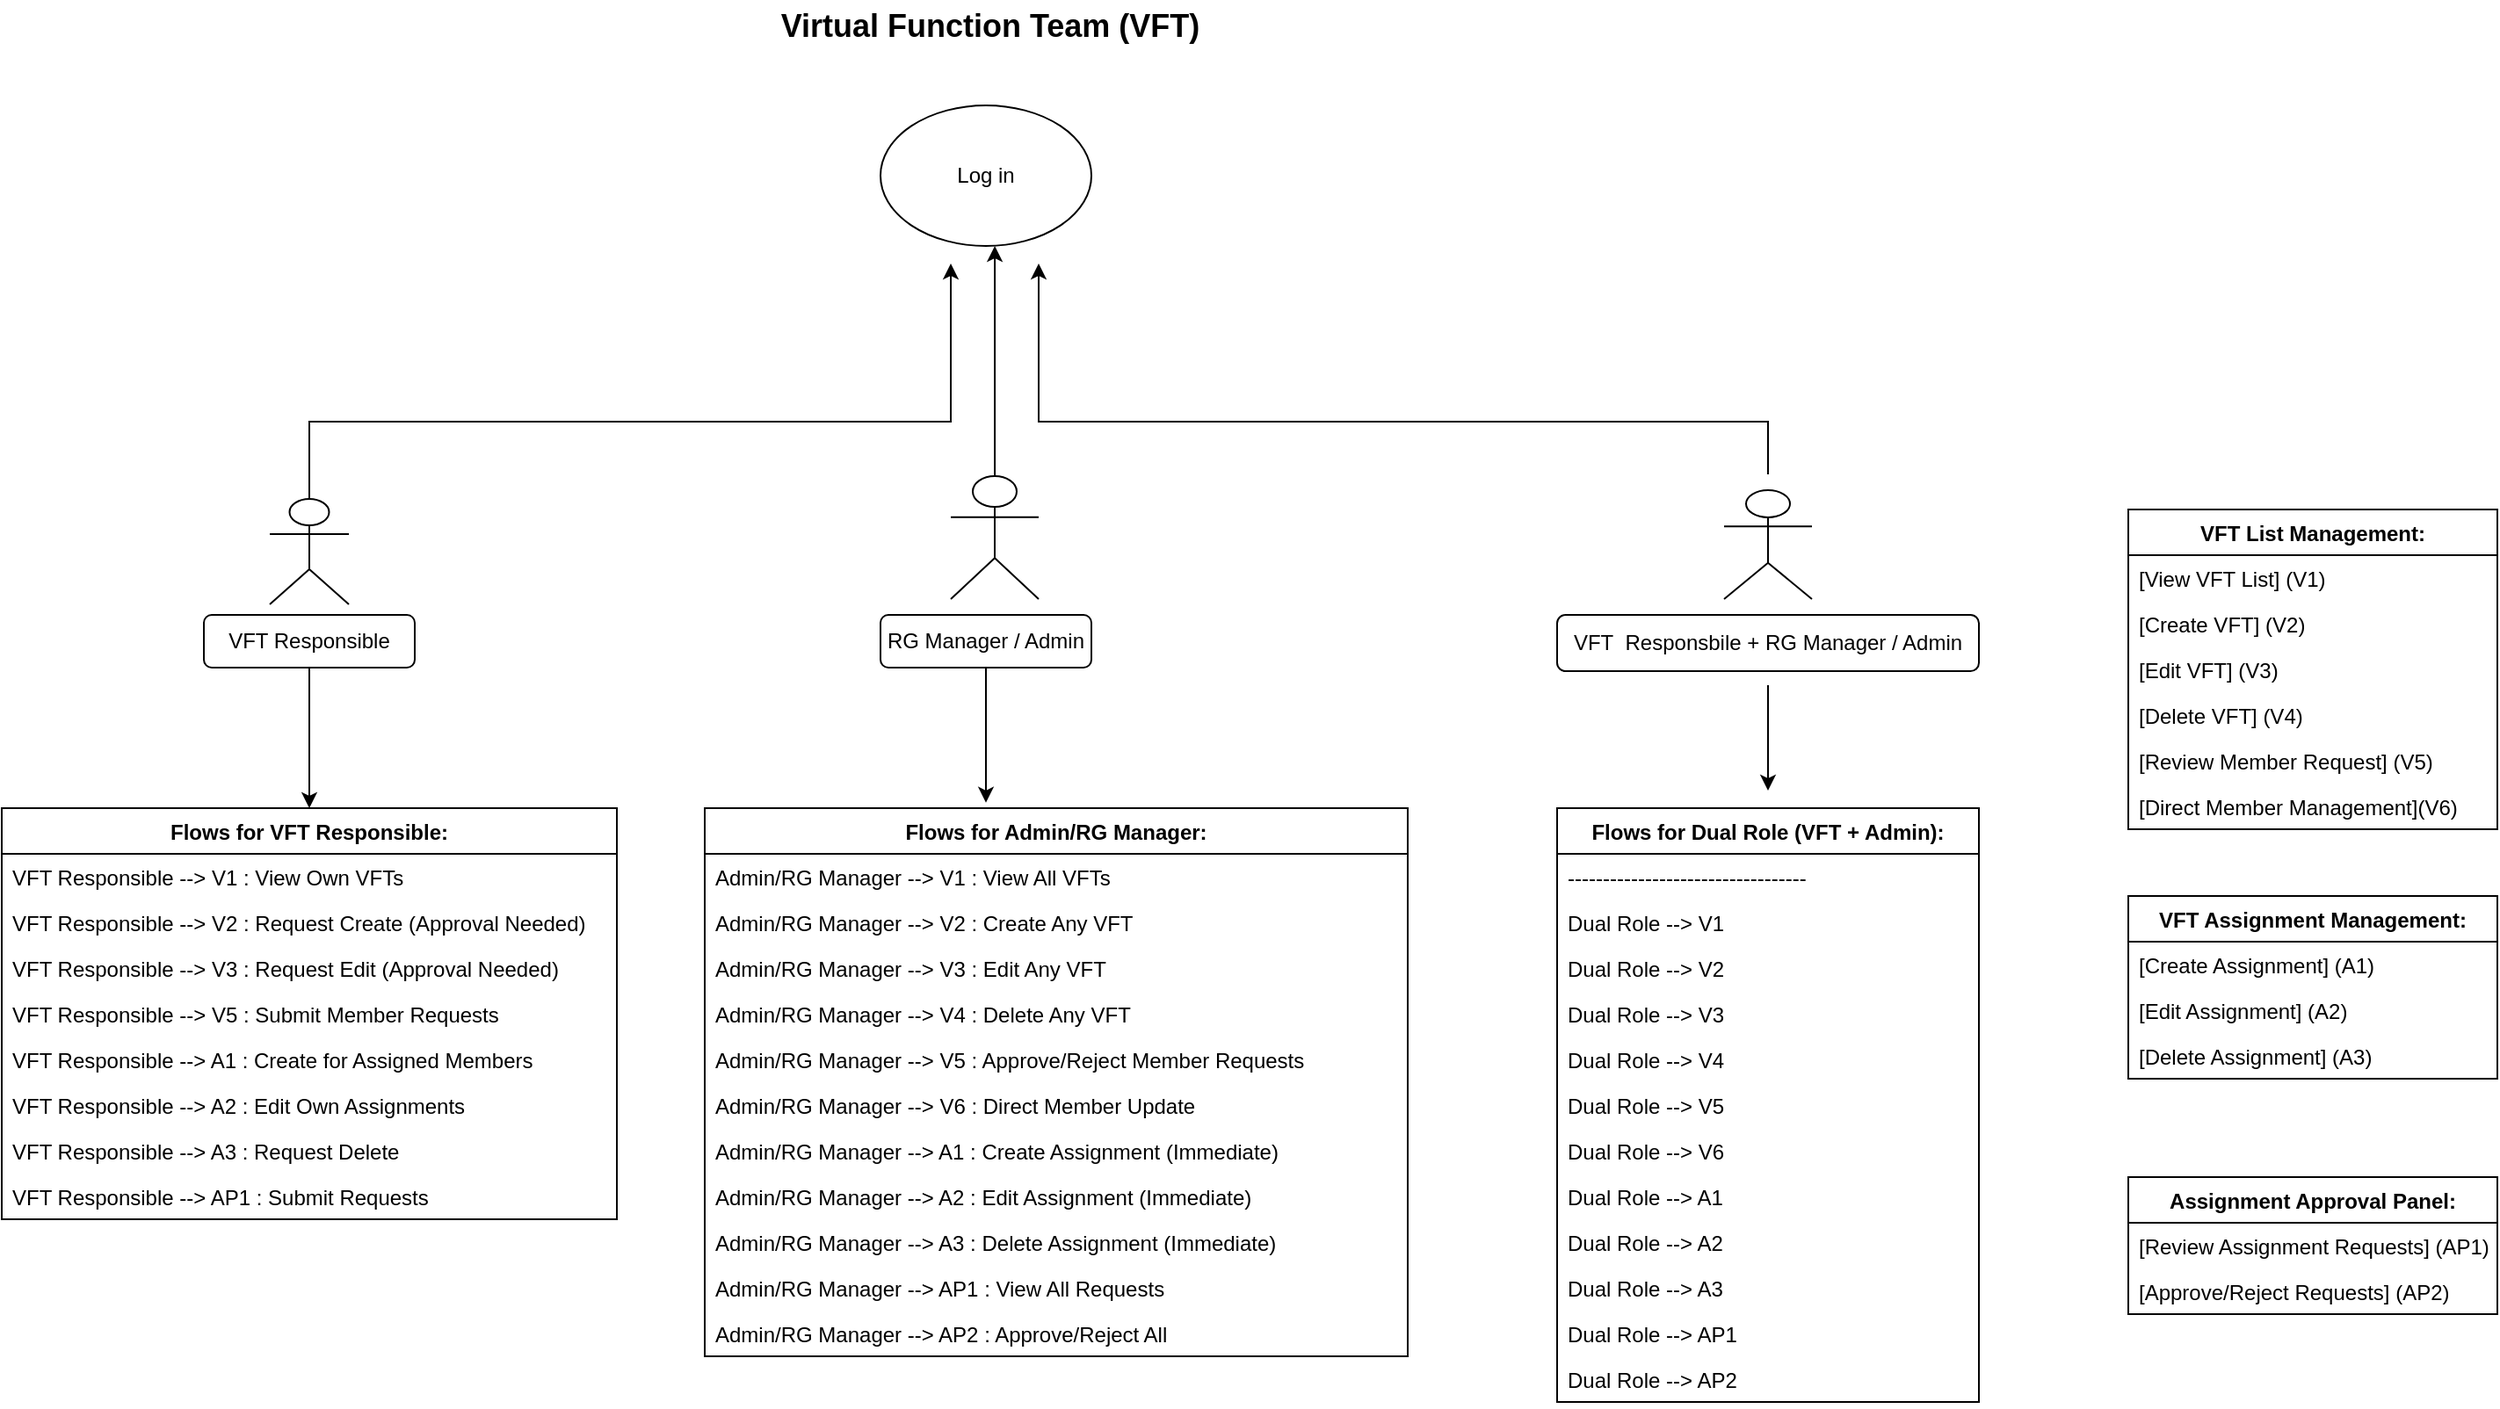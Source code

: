 <mxfile version="28.0.7">
  <diagram name="Page-1" id="QZUfZD405yA-LEJdmu-g">
    <mxGraphModel dx="2470" dy="869" grid="1" gridSize="10" guides="1" tooltips="1" connect="1" arrows="1" fold="1" page="1" pageScale="1" pageWidth="850" pageHeight="1100" math="0" shadow="0">
      <root>
        <mxCell id="0" />
        <mxCell id="1" parent="0" />
        <mxCell id="9tK4x2b667_dypUiwHpl-6" value="VFT List Management:" style="swimlane;fontStyle=1;childLayout=stackLayout;horizontal=1;startSize=26;horizontalStack=0;resizeParent=1;resizeParentMax=0;resizeLast=0;collapsible=1;marginBottom=0;" vertex="1" parent="1">
          <mxGeometry x="630" y="300" width="210" height="182" as="geometry" />
        </mxCell>
        <mxCell id="9tK4x2b667_dypUiwHpl-8" value="[View VFT List]           (V1)" style="text;strokeColor=none;fillColor=none;align=left;verticalAlign=top;spacingLeft=4;spacingRight=4;overflow=hidden;rotatable=0;points=[[0,0.5],[1,0.5]];portConstraint=eastwest;" vertex="1" parent="9tK4x2b667_dypUiwHpl-6">
          <mxGeometry y="26" width="210" height="26" as="geometry" />
        </mxCell>
        <mxCell id="9tK4x2b667_dypUiwHpl-9" value="[Create VFT]              (V2)" style="text;strokeColor=none;fillColor=none;align=left;verticalAlign=top;spacingLeft=4;spacingRight=4;overflow=hidden;rotatable=0;points=[[0,0.5],[1,0.5]];portConstraint=eastwest;" vertex="1" parent="9tK4x2b667_dypUiwHpl-6">
          <mxGeometry y="52" width="210" height="26" as="geometry" />
        </mxCell>
        <mxCell id="9tK4x2b667_dypUiwHpl-10" value="[Edit VFT]                (V3)" style="text;strokeColor=none;fillColor=none;align=left;verticalAlign=top;spacingLeft=4;spacingRight=4;overflow=hidden;rotatable=0;points=[[0,0.5],[1,0.5]];portConstraint=eastwest;" vertex="1" parent="9tK4x2b667_dypUiwHpl-6">
          <mxGeometry y="78" width="210" height="26" as="geometry" />
        </mxCell>
        <mxCell id="9tK4x2b667_dypUiwHpl-11" value="[Delete VFT]              (V4)" style="text;strokeColor=none;fillColor=none;align=left;verticalAlign=top;spacingLeft=4;spacingRight=4;overflow=hidden;rotatable=0;points=[[0,0.5],[1,0.5]];portConstraint=eastwest;" vertex="1" parent="9tK4x2b667_dypUiwHpl-6">
          <mxGeometry y="104" width="210" height="26" as="geometry" />
        </mxCell>
        <mxCell id="9tK4x2b667_dypUiwHpl-12" value="[Review Member Request]   (V5)" style="text;strokeColor=none;fillColor=none;align=left;verticalAlign=top;spacingLeft=4;spacingRight=4;overflow=hidden;rotatable=0;points=[[0,0.5],[1,0.5]];portConstraint=eastwest;" vertex="1" parent="9tK4x2b667_dypUiwHpl-6">
          <mxGeometry y="130" width="210" height="26" as="geometry" />
        </mxCell>
        <mxCell id="9tK4x2b667_dypUiwHpl-13" value="[Direct Member Management](V6)" style="text;strokeColor=none;fillColor=none;align=left;verticalAlign=top;spacingLeft=4;spacingRight=4;overflow=hidden;rotatable=0;points=[[0,0.5],[1,0.5]];portConstraint=eastwest;" vertex="1" parent="9tK4x2b667_dypUiwHpl-6">
          <mxGeometry y="156" width="210" height="26" as="geometry" />
        </mxCell>
        <mxCell id="9tK4x2b667_dypUiwHpl-14" value="VFT Assignment Management:" style="swimlane;fontStyle=1;childLayout=stackLayout;horizontal=1;startSize=26;horizontalStack=0;resizeParent=1;resizeParentMax=0;resizeLast=0;collapsible=1;marginBottom=0;" vertex="1" parent="1">
          <mxGeometry x="630" y="520" width="210" height="104" as="geometry" />
        </mxCell>
        <mxCell id="9tK4x2b667_dypUiwHpl-16" value="[Create Assignment]       (A1)" style="text;strokeColor=none;fillColor=none;align=left;verticalAlign=top;spacingLeft=4;spacingRight=4;overflow=hidden;rotatable=0;points=[[0,0.5],[1,0.5]];portConstraint=eastwest;" vertex="1" parent="9tK4x2b667_dypUiwHpl-14">
          <mxGeometry y="26" width="210" height="26" as="geometry" />
        </mxCell>
        <mxCell id="9tK4x2b667_dypUiwHpl-17" value="[Edit Assignment]         (A2)" style="text;strokeColor=none;fillColor=none;align=left;verticalAlign=top;spacingLeft=4;spacingRight=4;overflow=hidden;rotatable=0;points=[[0,0.5],[1,0.5]];portConstraint=eastwest;" vertex="1" parent="9tK4x2b667_dypUiwHpl-14">
          <mxGeometry y="52" width="210" height="26" as="geometry" />
        </mxCell>
        <mxCell id="9tK4x2b667_dypUiwHpl-18" value="[Delete Assignment]       (A3)" style="text;strokeColor=none;fillColor=none;align=left;verticalAlign=top;spacingLeft=4;spacingRight=4;overflow=hidden;rotatable=0;points=[[0,0.5],[1,0.5]];portConstraint=eastwest;" vertex="1" parent="9tK4x2b667_dypUiwHpl-14">
          <mxGeometry y="78" width="210" height="26" as="geometry" />
        </mxCell>
        <mxCell id="9tK4x2b667_dypUiwHpl-19" value="Assignment Approval Panel:" style="swimlane;fontStyle=1;childLayout=stackLayout;horizontal=1;startSize=26;horizontalStack=0;resizeParent=1;resizeParentMax=0;resizeLast=0;collapsible=1;marginBottom=0;" vertex="1" parent="1">
          <mxGeometry x="630" y="680" width="210" height="78" as="geometry" />
        </mxCell>
        <mxCell id="9tK4x2b667_dypUiwHpl-21" value="[Review Assignment Requests] (AP1)" style="text;strokeColor=none;fillColor=none;align=left;verticalAlign=top;spacingLeft=4;spacingRight=4;overflow=hidden;rotatable=0;points=[[0,0.5],[1,0.5]];portConstraint=eastwest;" vertex="1" parent="9tK4x2b667_dypUiwHpl-19">
          <mxGeometry y="26" width="210" height="26" as="geometry" />
        </mxCell>
        <mxCell id="9tK4x2b667_dypUiwHpl-22" value="[Approve/Reject Requests]    (AP2)" style="text;strokeColor=none;fillColor=none;align=left;verticalAlign=top;spacingLeft=4;spacingRight=4;overflow=hidden;rotatable=0;points=[[0,0.5],[1,0.5]];portConstraint=eastwest;" vertex="1" parent="9tK4x2b667_dypUiwHpl-19">
          <mxGeometry y="52" width="210" height="26" as="geometry" />
        </mxCell>
        <mxCell id="9tK4x2b667_dypUiwHpl-23" value="Flows for VFT Responsible:" style="swimlane;fontStyle=1;childLayout=stackLayout;horizontal=1;startSize=26;horizontalStack=0;resizeParent=1;resizeParentMax=0;resizeLast=0;collapsible=1;marginBottom=0;" vertex="1" parent="1">
          <mxGeometry x="-580" y="470" width="350" height="234" as="geometry" />
        </mxCell>
        <mxCell id="9tK4x2b667_dypUiwHpl-25" value="VFT Responsible --&gt; V1 : View Own VFTs" style="text;strokeColor=none;fillColor=none;align=left;verticalAlign=top;spacingLeft=4;spacingRight=4;overflow=hidden;rotatable=0;points=[[0,0.5],[1,0.5]];portConstraint=eastwest;" vertex="1" parent="9tK4x2b667_dypUiwHpl-23">
          <mxGeometry y="26" width="350" height="26" as="geometry" />
        </mxCell>
        <mxCell id="9tK4x2b667_dypUiwHpl-26" value="VFT Responsible --&gt; V2 : Request Create (Approval Needed)" style="text;strokeColor=none;fillColor=none;align=left;verticalAlign=top;spacingLeft=4;spacingRight=4;overflow=hidden;rotatable=0;points=[[0,0.5],[1,0.5]];portConstraint=eastwest;" vertex="1" parent="9tK4x2b667_dypUiwHpl-23">
          <mxGeometry y="52" width="350" height="26" as="geometry" />
        </mxCell>
        <mxCell id="9tK4x2b667_dypUiwHpl-27" value="VFT Responsible --&gt; V3 : Request Edit (Approval Needed)" style="text;strokeColor=none;fillColor=none;align=left;verticalAlign=top;spacingLeft=4;spacingRight=4;overflow=hidden;rotatable=0;points=[[0,0.5],[1,0.5]];portConstraint=eastwest;" vertex="1" parent="9tK4x2b667_dypUiwHpl-23">
          <mxGeometry y="78" width="350" height="26" as="geometry" />
        </mxCell>
        <mxCell id="9tK4x2b667_dypUiwHpl-28" value="VFT Responsible --&gt; V5 : Submit Member Requests" style="text;strokeColor=none;fillColor=none;align=left;verticalAlign=top;spacingLeft=4;spacingRight=4;overflow=hidden;rotatable=0;points=[[0,0.5],[1,0.5]];portConstraint=eastwest;" vertex="1" parent="9tK4x2b667_dypUiwHpl-23">
          <mxGeometry y="104" width="350" height="26" as="geometry" />
        </mxCell>
        <mxCell id="9tK4x2b667_dypUiwHpl-29" value="VFT Responsible --&gt; A1 : Create for Assigned Members" style="text;strokeColor=none;fillColor=none;align=left;verticalAlign=top;spacingLeft=4;spacingRight=4;overflow=hidden;rotatable=0;points=[[0,0.5],[1,0.5]];portConstraint=eastwest;" vertex="1" parent="9tK4x2b667_dypUiwHpl-23">
          <mxGeometry y="130" width="350" height="26" as="geometry" />
        </mxCell>
        <mxCell id="9tK4x2b667_dypUiwHpl-30" value="VFT Responsible --&gt; A2 : Edit Own Assignments" style="text;strokeColor=none;fillColor=none;align=left;verticalAlign=top;spacingLeft=4;spacingRight=4;overflow=hidden;rotatable=0;points=[[0,0.5],[1,0.5]];portConstraint=eastwest;" vertex="1" parent="9tK4x2b667_dypUiwHpl-23">
          <mxGeometry y="156" width="350" height="26" as="geometry" />
        </mxCell>
        <mxCell id="9tK4x2b667_dypUiwHpl-31" value="VFT Responsible --&gt; A3 : Request Delete" style="text;strokeColor=none;fillColor=none;align=left;verticalAlign=top;spacingLeft=4;spacingRight=4;overflow=hidden;rotatable=0;points=[[0,0.5],[1,0.5]];portConstraint=eastwest;" vertex="1" parent="9tK4x2b667_dypUiwHpl-23">
          <mxGeometry y="182" width="350" height="26" as="geometry" />
        </mxCell>
        <mxCell id="9tK4x2b667_dypUiwHpl-32" value="VFT Responsible --&gt; AP1 : Submit Requests" style="text;strokeColor=none;fillColor=none;align=left;verticalAlign=top;spacingLeft=4;spacingRight=4;overflow=hidden;rotatable=0;points=[[0,0.5],[1,0.5]];portConstraint=eastwest;" vertex="1" parent="9tK4x2b667_dypUiwHpl-23">
          <mxGeometry y="208" width="350" height="26" as="geometry" />
        </mxCell>
        <mxCell id="9tK4x2b667_dypUiwHpl-33" value="Flows for Admin/RG Manager:" style="swimlane;fontStyle=1;childLayout=stackLayout;horizontal=1;startSize=26;horizontalStack=0;resizeParent=1;resizeParentMax=0;resizeLast=0;collapsible=1;marginBottom=0;" vertex="1" parent="1">
          <mxGeometry x="-180" y="470" width="400" height="312" as="geometry" />
        </mxCell>
        <mxCell id="9tK4x2b667_dypUiwHpl-35" value="Admin/RG Manager --&gt; V1 : View All VFTs" style="text;strokeColor=none;fillColor=none;align=left;verticalAlign=top;spacingLeft=4;spacingRight=4;overflow=hidden;rotatable=0;points=[[0,0.5],[1,0.5]];portConstraint=eastwest;" vertex="1" parent="9tK4x2b667_dypUiwHpl-33">
          <mxGeometry y="26" width="400" height="26" as="geometry" />
        </mxCell>
        <mxCell id="9tK4x2b667_dypUiwHpl-36" value="Admin/RG Manager --&gt; V2 : Create Any VFT" style="text;strokeColor=none;fillColor=none;align=left;verticalAlign=top;spacingLeft=4;spacingRight=4;overflow=hidden;rotatable=0;points=[[0,0.5],[1,0.5]];portConstraint=eastwest;" vertex="1" parent="9tK4x2b667_dypUiwHpl-33">
          <mxGeometry y="52" width="400" height="26" as="geometry" />
        </mxCell>
        <mxCell id="9tK4x2b667_dypUiwHpl-37" value="Admin/RG Manager --&gt; V3 : Edit Any VFT" style="text;strokeColor=none;fillColor=none;align=left;verticalAlign=top;spacingLeft=4;spacingRight=4;overflow=hidden;rotatable=0;points=[[0,0.5],[1,0.5]];portConstraint=eastwest;" vertex="1" parent="9tK4x2b667_dypUiwHpl-33">
          <mxGeometry y="78" width="400" height="26" as="geometry" />
        </mxCell>
        <mxCell id="9tK4x2b667_dypUiwHpl-38" value="Admin/RG Manager --&gt; V4 : Delete Any VFT" style="text;strokeColor=none;fillColor=none;align=left;verticalAlign=top;spacingLeft=4;spacingRight=4;overflow=hidden;rotatable=0;points=[[0,0.5],[1,0.5]];portConstraint=eastwest;" vertex="1" parent="9tK4x2b667_dypUiwHpl-33">
          <mxGeometry y="104" width="400" height="26" as="geometry" />
        </mxCell>
        <mxCell id="9tK4x2b667_dypUiwHpl-39" value="Admin/RG Manager --&gt; V5 : Approve/Reject Member Requests" style="text;strokeColor=none;fillColor=none;align=left;verticalAlign=top;spacingLeft=4;spacingRight=4;overflow=hidden;rotatable=0;points=[[0,0.5],[1,0.5]];portConstraint=eastwest;" vertex="1" parent="9tK4x2b667_dypUiwHpl-33">
          <mxGeometry y="130" width="400" height="26" as="geometry" />
        </mxCell>
        <mxCell id="9tK4x2b667_dypUiwHpl-40" value="Admin/RG Manager --&gt; V6 : Direct Member Update" style="text;strokeColor=none;fillColor=none;align=left;verticalAlign=top;spacingLeft=4;spacingRight=4;overflow=hidden;rotatable=0;points=[[0,0.5],[1,0.5]];portConstraint=eastwest;" vertex="1" parent="9tK4x2b667_dypUiwHpl-33">
          <mxGeometry y="156" width="400" height="26" as="geometry" />
        </mxCell>
        <mxCell id="9tK4x2b667_dypUiwHpl-41" value="Admin/RG Manager --&gt; A1 : Create Assignment (Immediate)" style="text;strokeColor=none;fillColor=none;align=left;verticalAlign=top;spacingLeft=4;spacingRight=4;overflow=hidden;rotatable=0;points=[[0,0.5],[1,0.5]];portConstraint=eastwest;" vertex="1" parent="9tK4x2b667_dypUiwHpl-33">
          <mxGeometry y="182" width="400" height="26" as="geometry" />
        </mxCell>
        <mxCell id="9tK4x2b667_dypUiwHpl-42" value="Admin/RG Manager --&gt; A2 : Edit Assignment (Immediate)" style="text;strokeColor=none;fillColor=none;align=left;verticalAlign=top;spacingLeft=4;spacingRight=4;overflow=hidden;rotatable=0;points=[[0,0.5],[1,0.5]];portConstraint=eastwest;" vertex="1" parent="9tK4x2b667_dypUiwHpl-33">
          <mxGeometry y="208" width="400" height="26" as="geometry" />
        </mxCell>
        <mxCell id="9tK4x2b667_dypUiwHpl-43" value="Admin/RG Manager --&gt; A3 : Delete Assignment (Immediate)" style="text;strokeColor=none;fillColor=none;align=left;verticalAlign=top;spacingLeft=4;spacingRight=4;overflow=hidden;rotatable=0;points=[[0,0.5],[1,0.5]];portConstraint=eastwest;" vertex="1" parent="9tK4x2b667_dypUiwHpl-33">
          <mxGeometry y="234" width="400" height="26" as="geometry" />
        </mxCell>
        <mxCell id="9tK4x2b667_dypUiwHpl-44" value="Admin/RG Manager --&gt; AP1 : View All Requests" style="text;strokeColor=none;fillColor=none;align=left;verticalAlign=top;spacingLeft=4;spacingRight=4;overflow=hidden;rotatable=0;points=[[0,0.5],[1,0.5]];portConstraint=eastwest;" vertex="1" parent="9tK4x2b667_dypUiwHpl-33">
          <mxGeometry y="260" width="400" height="26" as="geometry" />
        </mxCell>
        <mxCell id="9tK4x2b667_dypUiwHpl-45" value="Admin/RG Manager --&gt; AP2 : Approve/Reject All" style="text;strokeColor=none;fillColor=none;align=left;verticalAlign=top;spacingLeft=4;spacingRight=4;overflow=hidden;rotatable=0;points=[[0,0.5],[1,0.5]];portConstraint=eastwest;" vertex="1" parent="9tK4x2b667_dypUiwHpl-33">
          <mxGeometry y="286" width="400" height="26" as="geometry" />
        </mxCell>
        <mxCell id="9tK4x2b667_dypUiwHpl-46" value="Flows for Dual Role (VFT + Admin):" style="swimlane;fontStyle=1;childLayout=stackLayout;horizontal=1;startSize=26;horizontalStack=0;resizeParent=1;resizeParentMax=0;resizeLast=0;collapsible=1;marginBottom=0;" vertex="1" parent="1">
          <mxGeometry x="305" y="470" width="240" height="338" as="geometry" />
        </mxCell>
        <mxCell id="9tK4x2b667_dypUiwHpl-47" value="----------------------------------" style="text;strokeColor=none;fillColor=none;align=left;verticalAlign=top;spacingLeft=4;spacingRight=4;overflow=hidden;rotatable=0;points=[[0,0.5],[1,0.5]];portConstraint=eastwest;" vertex="1" parent="9tK4x2b667_dypUiwHpl-46">
          <mxGeometry y="26" width="240" height="26" as="geometry" />
        </mxCell>
        <mxCell id="9tK4x2b667_dypUiwHpl-48" value="Dual Role --&gt; V1" style="text;strokeColor=none;fillColor=none;align=left;verticalAlign=top;spacingLeft=4;spacingRight=4;overflow=hidden;rotatable=0;points=[[0,0.5],[1,0.5]];portConstraint=eastwest;" vertex="1" parent="9tK4x2b667_dypUiwHpl-46">
          <mxGeometry y="52" width="240" height="26" as="geometry" />
        </mxCell>
        <mxCell id="9tK4x2b667_dypUiwHpl-49" value="Dual Role --&gt; V2" style="text;strokeColor=none;fillColor=none;align=left;verticalAlign=top;spacingLeft=4;spacingRight=4;overflow=hidden;rotatable=0;points=[[0,0.5],[1,0.5]];portConstraint=eastwest;" vertex="1" parent="9tK4x2b667_dypUiwHpl-46">
          <mxGeometry y="78" width="240" height="26" as="geometry" />
        </mxCell>
        <mxCell id="9tK4x2b667_dypUiwHpl-50" value="Dual Role --&gt; V3" style="text;strokeColor=none;fillColor=none;align=left;verticalAlign=top;spacingLeft=4;spacingRight=4;overflow=hidden;rotatable=0;points=[[0,0.5],[1,0.5]];portConstraint=eastwest;" vertex="1" parent="9tK4x2b667_dypUiwHpl-46">
          <mxGeometry y="104" width="240" height="26" as="geometry" />
        </mxCell>
        <mxCell id="9tK4x2b667_dypUiwHpl-51" value="Dual Role --&gt; V4" style="text;strokeColor=none;fillColor=none;align=left;verticalAlign=top;spacingLeft=4;spacingRight=4;overflow=hidden;rotatable=0;points=[[0,0.5],[1,0.5]];portConstraint=eastwest;" vertex="1" parent="9tK4x2b667_dypUiwHpl-46">
          <mxGeometry y="130" width="240" height="26" as="geometry" />
        </mxCell>
        <mxCell id="9tK4x2b667_dypUiwHpl-52" value="Dual Role --&gt; V5" style="text;strokeColor=none;fillColor=none;align=left;verticalAlign=top;spacingLeft=4;spacingRight=4;overflow=hidden;rotatable=0;points=[[0,0.5],[1,0.5]];portConstraint=eastwest;" vertex="1" parent="9tK4x2b667_dypUiwHpl-46">
          <mxGeometry y="156" width="240" height="26" as="geometry" />
        </mxCell>
        <mxCell id="9tK4x2b667_dypUiwHpl-53" value="Dual Role --&gt; V6" style="text;strokeColor=none;fillColor=none;align=left;verticalAlign=top;spacingLeft=4;spacingRight=4;overflow=hidden;rotatable=0;points=[[0,0.5],[1,0.5]];portConstraint=eastwest;" vertex="1" parent="9tK4x2b667_dypUiwHpl-46">
          <mxGeometry y="182" width="240" height="26" as="geometry" />
        </mxCell>
        <mxCell id="9tK4x2b667_dypUiwHpl-54" value="Dual Role --&gt; A1" style="text;strokeColor=none;fillColor=none;align=left;verticalAlign=top;spacingLeft=4;spacingRight=4;overflow=hidden;rotatable=0;points=[[0,0.5],[1,0.5]];portConstraint=eastwest;" vertex="1" parent="9tK4x2b667_dypUiwHpl-46">
          <mxGeometry y="208" width="240" height="26" as="geometry" />
        </mxCell>
        <mxCell id="9tK4x2b667_dypUiwHpl-55" value="Dual Role --&gt; A2" style="text;strokeColor=none;fillColor=none;align=left;verticalAlign=top;spacingLeft=4;spacingRight=4;overflow=hidden;rotatable=0;points=[[0,0.5],[1,0.5]];portConstraint=eastwest;" vertex="1" parent="9tK4x2b667_dypUiwHpl-46">
          <mxGeometry y="234" width="240" height="26" as="geometry" />
        </mxCell>
        <mxCell id="9tK4x2b667_dypUiwHpl-56" value="Dual Role --&gt; A3" style="text;strokeColor=none;fillColor=none;align=left;verticalAlign=top;spacingLeft=4;spacingRight=4;overflow=hidden;rotatable=0;points=[[0,0.5],[1,0.5]];portConstraint=eastwest;" vertex="1" parent="9tK4x2b667_dypUiwHpl-46">
          <mxGeometry y="260" width="240" height="26" as="geometry" />
        </mxCell>
        <mxCell id="9tK4x2b667_dypUiwHpl-57" value="Dual Role --&gt; AP1" style="text;strokeColor=none;fillColor=none;align=left;verticalAlign=top;spacingLeft=4;spacingRight=4;overflow=hidden;rotatable=0;points=[[0,0.5],[1,0.5]];portConstraint=eastwest;" vertex="1" parent="9tK4x2b667_dypUiwHpl-46">
          <mxGeometry y="286" width="240" height="26" as="geometry" />
        </mxCell>
        <mxCell id="9tK4x2b667_dypUiwHpl-58" value="Dual Role --&gt; AP2" style="text;strokeColor=none;fillColor=none;align=left;verticalAlign=top;spacingLeft=4;spacingRight=4;overflow=hidden;rotatable=0;points=[[0,0.5],[1,0.5]];portConstraint=eastwest;" vertex="1" parent="9tK4x2b667_dypUiwHpl-46">
          <mxGeometry y="312" width="240" height="26" as="geometry" />
        </mxCell>
        <mxCell id="9tK4x2b667_dypUiwHpl-59" value="&lt;b&gt;&lt;font style=&quot;font-size: 18px;&quot;&gt;Virtual Function Team (VFT)&amp;nbsp;&lt;/font&gt;&lt;/b&gt;" style="text;strokeColor=none;align=center;fillColor=none;html=1;verticalAlign=middle;whiteSpace=wrap;rounded=0;" vertex="1" parent="1">
          <mxGeometry x="-310" y="10" width="590" height="30" as="geometry" />
        </mxCell>
        <mxCell id="9tK4x2b667_dypUiwHpl-67" value="" style="edgeStyle=orthogonalEdgeStyle;rounded=0;orthogonalLoop=1;jettySize=auto;html=1;exitX=0.5;exitY=0;exitDx=0;exitDy=0;exitPerimeter=0;" edge="1" parent="1" source="9tK4x2b667_dypUiwHpl-60">
          <mxGeometry relative="1" as="geometry">
            <mxPoint x="-40" y="160" as="targetPoint" />
            <Array as="points">
              <mxPoint x="-405" y="250" />
              <mxPoint x="-40" y="250" />
            </Array>
          </mxGeometry>
        </mxCell>
        <mxCell id="9tK4x2b667_dypUiwHpl-60" value="Actor" style="shape=umlActor;verticalLabelPosition=bottom;verticalAlign=top;html=1;outlineConnect=0;" vertex="1" parent="1">
          <mxGeometry x="-427.5" y="294" width="45" height="60" as="geometry" />
        </mxCell>
        <mxCell id="9tK4x2b667_dypUiwHpl-72" value="" style="edgeStyle=orthogonalEdgeStyle;rounded=0;orthogonalLoop=1;jettySize=auto;html=1;entryX=0.542;entryY=1;entryDx=0;entryDy=0;entryPerimeter=0;" edge="1" parent="1" source="9tK4x2b667_dypUiwHpl-63" target="9tK4x2b667_dypUiwHpl-64">
          <mxGeometry relative="1" as="geometry">
            <mxPoint x="-20" y="170" as="targetPoint" />
          </mxGeometry>
        </mxCell>
        <mxCell id="9tK4x2b667_dypUiwHpl-63" value="Actor" style="shape=umlActor;verticalLabelPosition=bottom;verticalAlign=top;html=1;outlineConnect=0;" vertex="1" parent="1">
          <mxGeometry x="-40" y="281" width="50" height="70" as="geometry" />
        </mxCell>
        <mxCell id="9tK4x2b667_dypUiwHpl-64" value="Log in" style="ellipse;whiteSpace=wrap;html=1;" vertex="1" parent="1">
          <mxGeometry x="-80" y="70" width="120" height="80" as="geometry" />
        </mxCell>
        <mxCell id="9tK4x2b667_dypUiwHpl-78" value="" style="edgeStyle=orthogonalEdgeStyle;rounded=0;orthogonalLoop=1;jettySize=auto;html=1;" edge="1" parent="1">
          <mxGeometry relative="1" as="geometry">
            <mxPoint x="425" y="280" as="sourcePoint" />
            <mxPoint x="10" y="160" as="targetPoint" />
            <Array as="points">
              <mxPoint x="425" y="250" />
              <mxPoint x="10" y="250" />
            </Array>
          </mxGeometry>
        </mxCell>
        <mxCell id="9tK4x2b667_dypUiwHpl-75" value="Actor" style="shape=umlActor;verticalLabelPosition=bottom;verticalAlign=top;html=1;outlineConnect=0;" vertex="1" parent="1">
          <mxGeometry x="400" y="289" width="50" height="62" as="geometry" />
        </mxCell>
        <mxCell id="9tK4x2b667_dypUiwHpl-80" value="" style="edgeStyle=orthogonalEdgeStyle;rounded=0;orthogonalLoop=1;jettySize=auto;html=1;" edge="1" parent="1">
          <mxGeometry relative="1" as="geometry">
            <mxPoint x="425" y="400" as="sourcePoint" />
            <mxPoint x="425" y="460" as="targetPoint" />
          </mxGeometry>
        </mxCell>
        <mxCell id="9tK4x2b667_dypUiwHpl-104" value="" style="edgeStyle=orthogonalEdgeStyle;rounded=0;orthogonalLoop=1;jettySize=auto;html=1;entryX=0.5;entryY=0;entryDx=0;entryDy=0;" edge="1" parent="1" source="9tK4x2b667_dypUiwHpl-92" target="9tK4x2b667_dypUiwHpl-23">
          <mxGeometry relative="1" as="geometry" />
        </mxCell>
        <mxCell id="9tK4x2b667_dypUiwHpl-92" value="VFT Responsible" style="rounded=1;whiteSpace=wrap;html=1;" vertex="1" parent="1">
          <mxGeometry x="-465" y="360" width="120" height="30" as="geometry" />
        </mxCell>
        <mxCell id="9tK4x2b667_dypUiwHpl-106" value="" style="edgeStyle=orthogonalEdgeStyle;rounded=0;orthogonalLoop=1;jettySize=auto;html=1;entryX=0.4;entryY=-0.01;entryDx=0;entryDy=0;entryPerimeter=0;" edge="1" parent="1" source="9tK4x2b667_dypUiwHpl-98" target="9tK4x2b667_dypUiwHpl-33">
          <mxGeometry relative="1" as="geometry" />
        </mxCell>
        <mxCell id="9tK4x2b667_dypUiwHpl-98" value="RG Manager / Admin" style="rounded=1;whiteSpace=wrap;html=1;" vertex="1" parent="1">
          <mxGeometry x="-80" y="360" width="120" height="30" as="geometry" />
        </mxCell>
        <mxCell id="9tK4x2b667_dypUiwHpl-100" value="VFT&amp;nbsp; Responsbile + RG Manager / Admin" style="rounded=1;whiteSpace=wrap;html=1;" vertex="1" parent="1">
          <mxGeometry x="305" y="360" width="240" height="32" as="geometry" />
        </mxCell>
      </root>
    </mxGraphModel>
  </diagram>
</mxfile>
